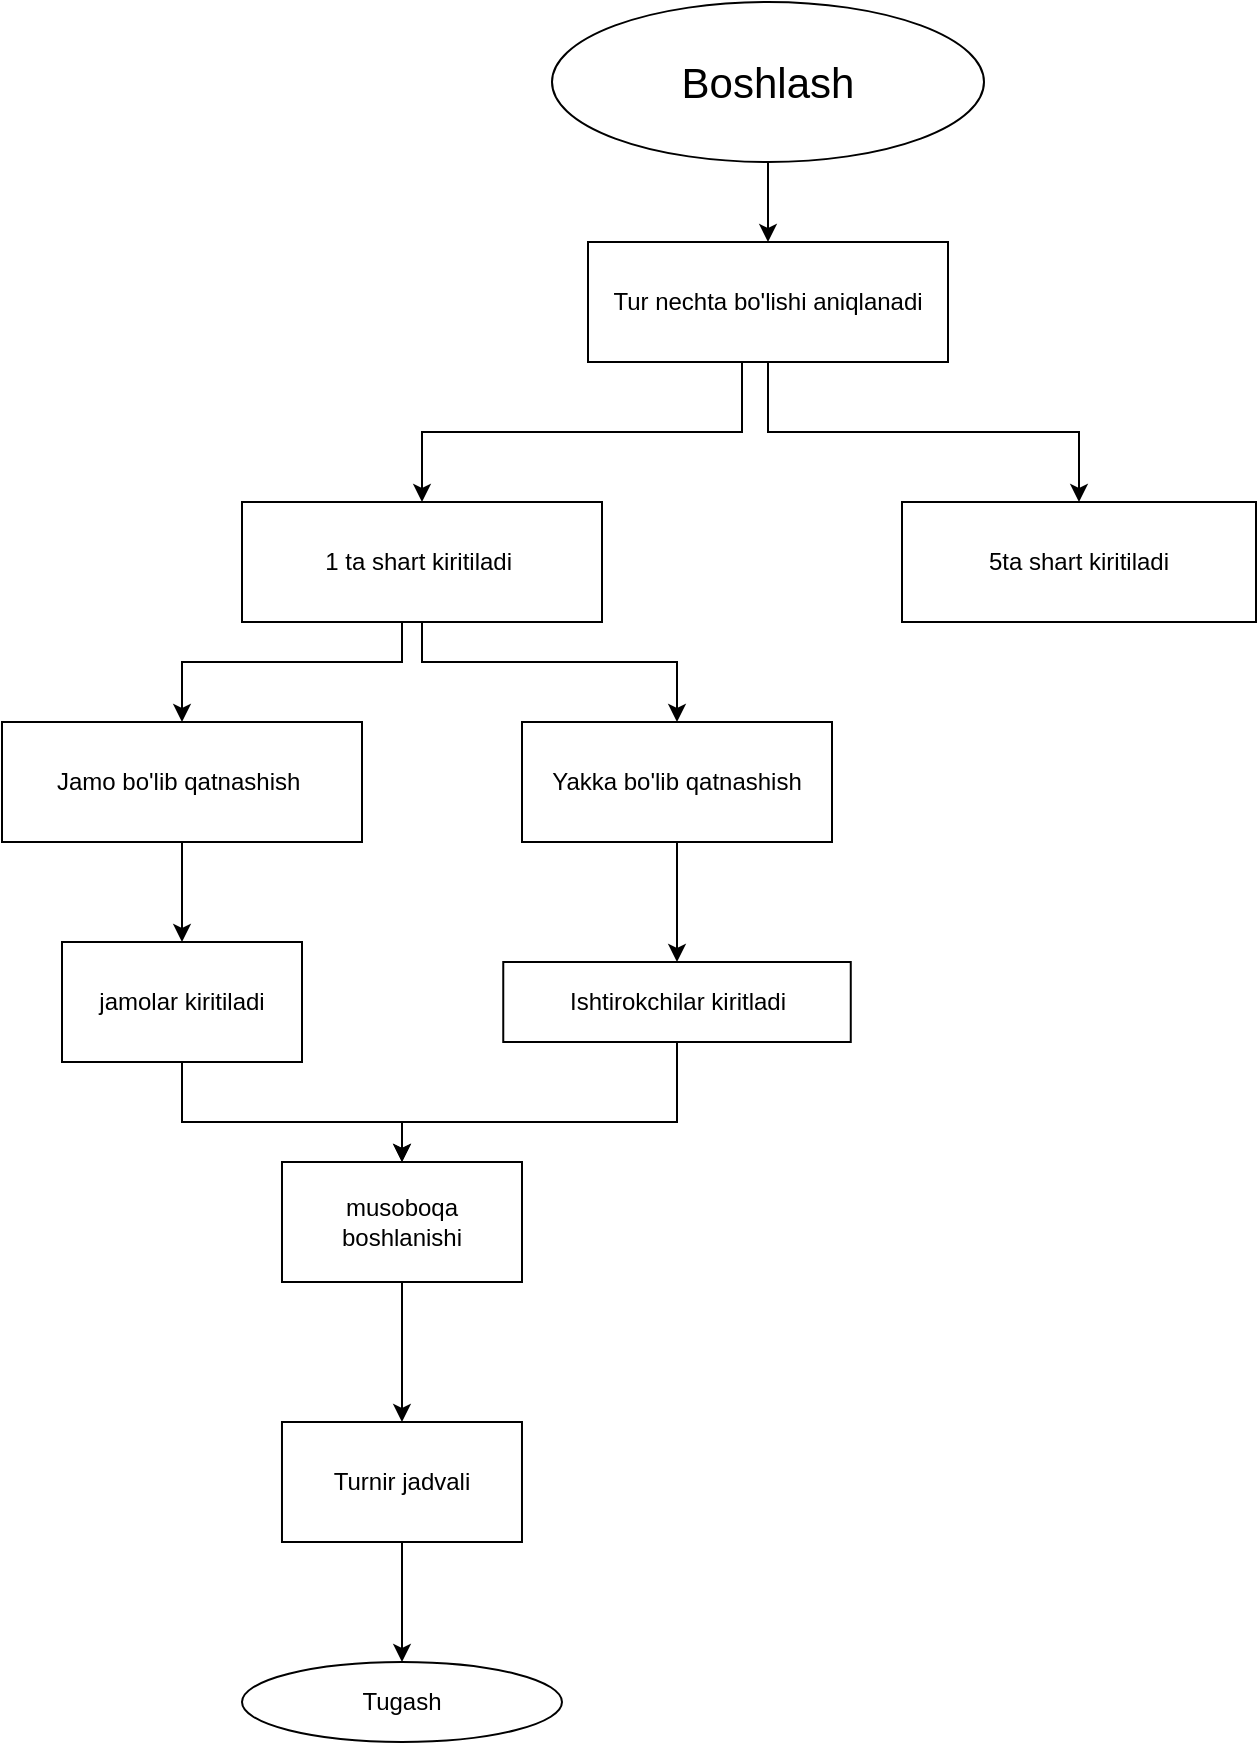 <mxfile version="22.1.18" type="github">
  <diagram id="C5RBs43oDa-KdzZeNtuy" name="Page-1">
    <mxGraphModel dx="1500" dy="813" grid="1" gridSize="10" guides="1" tooltips="1" connect="1" arrows="1" fold="1" page="1" pageScale="1" pageWidth="827" pageHeight="1169" math="0" shadow="0">
      <root>
        <mxCell id="WIyWlLk6GJQsqaUBKTNV-0" />
        <mxCell id="WIyWlLk6GJQsqaUBKTNV-1" parent="WIyWlLk6GJQsqaUBKTNV-0" />
        <mxCell id="oBnO-SRhFLb10J7weYcZ-2" value="" style="edgeStyle=orthogonalEdgeStyle;rounded=0;orthogonalLoop=1;jettySize=auto;html=1;" edge="1" parent="WIyWlLk6GJQsqaUBKTNV-1" source="oBnO-SRhFLb10J7weYcZ-0" target="oBnO-SRhFLb10J7weYcZ-3">
          <mxGeometry relative="1" as="geometry">
            <mxPoint x="413" y="190" as="targetPoint" />
          </mxGeometry>
        </mxCell>
        <mxCell id="oBnO-SRhFLb10J7weYcZ-0" value="&lt;font style=&quot;font-size: 21px;&quot;&gt;Boshlash&lt;/font&gt;" style="ellipse;whiteSpace=wrap;html=1;" vertex="1" parent="WIyWlLk6GJQsqaUBKTNV-1">
          <mxGeometry x="305" y="20" width="216" height="80" as="geometry" />
        </mxCell>
        <mxCell id="oBnO-SRhFLb10J7weYcZ-6" value="" style="edgeStyle=orthogonalEdgeStyle;rounded=0;orthogonalLoop=1;jettySize=auto;html=1;" edge="1" parent="WIyWlLk6GJQsqaUBKTNV-1" source="oBnO-SRhFLb10J7weYcZ-3" target="oBnO-SRhFLb10J7weYcZ-5">
          <mxGeometry relative="1" as="geometry">
            <Array as="points">
              <mxPoint x="400" y="235" />
              <mxPoint x="240" y="235" />
            </Array>
          </mxGeometry>
        </mxCell>
        <mxCell id="oBnO-SRhFLb10J7weYcZ-8" value="" style="edgeStyle=orthogonalEdgeStyle;rounded=0;orthogonalLoop=1;jettySize=auto;html=1;" edge="1" parent="WIyWlLk6GJQsqaUBKTNV-1" source="oBnO-SRhFLb10J7weYcZ-3" target="oBnO-SRhFLb10J7weYcZ-7">
          <mxGeometry relative="1" as="geometry" />
        </mxCell>
        <mxCell id="oBnO-SRhFLb10J7weYcZ-3" value="Tur nechta bo&#39;lishi aniqlanadi" style="rounded=0;whiteSpace=wrap;html=1;" vertex="1" parent="WIyWlLk6GJQsqaUBKTNV-1">
          <mxGeometry x="323" y="140" width="180" height="60" as="geometry" />
        </mxCell>
        <mxCell id="oBnO-SRhFLb10J7weYcZ-4" style="edgeStyle=orthogonalEdgeStyle;rounded=0;orthogonalLoop=1;jettySize=auto;html=1;exitX=0.5;exitY=1;exitDx=0;exitDy=0;" edge="1" parent="WIyWlLk6GJQsqaUBKTNV-1" source="oBnO-SRhFLb10J7weYcZ-3" target="oBnO-SRhFLb10J7weYcZ-3">
          <mxGeometry relative="1" as="geometry" />
        </mxCell>
        <mxCell id="oBnO-SRhFLb10J7weYcZ-10" value="" style="edgeStyle=orthogonalEdgeStyle;rounded=0;orthogonalLoop=1;jettySize=auto;html=1;entryX=0.5;entryY=0;entryDx=0;entryDy=0;" edge="1" parent="WIyWlLk6GJQsqaUBKTNV-1" source="oBnO-SRhFLb10J7weYcZ-5" target="oBnO-SRhFLb10J7weYcZ-9">
          <mxGeometry relative="1" as="geometry">
            <Array as="points">
              <mxPoint x="230" y="350" />
              <mxPoint x="120" y="350" />
            </Array>
          </mxGeometry>
        </mxCell>
        <mxCell id="oBnO-SRhFLb10J7weYcZ-17" style="edgeStyle=orthogonalEdgeStyle;rounded=0;orthogonalLoop=1;jettySize=auto;html=1;entryX=0.5;entryY=0;entryDx=0;entryDy=0;" edge="1" parent="WIyWlLk6GJQsqaUBKTNV-1" source="oBnO-SRhFLb10J7weYcZ-5" target="oBnO-SRhFLb10J7weYcZ-15">
          <mxGeometry relative="1" as="geometry">
            <Array as="points">
              <mxPoint x="240" y="350" />
              <mxPoint x="367" y="350" />
            </Array>
          </mxGeometry>
        </mxCell>
        <mxCell id="oBnO-SRhFLb10J7weYcZ-5" value="1 ta shart kiritiladi&amp;nbsp;" style="rounded=0;whiteSpace=wrap;html=1;" vertex="1" parent="WIyWlLk6GJQsqaUBKTNV-1">
          <mxGeometry x="150" y="270" width="180" height="60" as="geometry" />
        </mxCell>
        <mxCell id="oBnO-SRhFLb10J7weYcZ-7" value="5ta shart kiritiladi" style="whiteSpace=wrap;html=1;rounded=0;" vertex="1" parent="WIyWlLk6GJQsqaUBKTNV-1">
          <mxGeometry x="480" y="270" width="177" height="60" as="geometry" />
        </mxCell>
        <mxCell id="oBnO-SRhFLb10J7weYcZ-18" style="edgeStyle=orthogonalEdgeStyle;rounded=0;orthogonalLoop=1;jettySize=auto;html=1;" edge="1" parent="WIyWlLk6GJQsqaUBKTNV-1" source="oBnO-SRhFLb10J7weYcZ-9" target="oBnO-SRhFLb10J7weYcZ-19">
          <mxGeometry relative="1" as="geometry">
            <mxPoint x="120" y="510" as="targetPoint" />
          </mxGeometry>
        </mxCell>
        <mxCell id="oBnO-SRhFLb10J7weYcZ-9" value="Jamo bo&#39;lib qatnashish&amp;nbsp;" style="rounded=0;whiteSpace=wrap;html=1;" vertex="1" parent="WIyWlLk6GJQsqaUBKTNV-1">
          <mxGeometry x="30" y="380" width="180" height="60" as="geometry" />
        </mxCell>
        <mxCell id="oBnO-SRhFLb10J7weYcZ-25" value="" style="edgeStyle=orthogonalEdgeStyle;rounded=0;orthogonalLoop=1;jettySize=auto;html=1;" edge="1" parent="WIyWlLk6GJQsqaUBKTNV-1" source="oBnO-SRhFLb10J7weYcZ-15" target="oBnO-SRhFLb10J7weYcZ-24">
          <mxGeometry relative="1" as="geometry" />
        </mxCell>
        <mxCell id="oBnO-SRhFLb10J7weYcZ-15" value="Yakka bo&#39;lib qatnashish" style="rounded=0;whiteSpace=wrap;html=1;" vertex="1" parent="WIyWlLk6GJQsqaUBKTNV-1">
          <mxGeometry x="290" y="380" width="155" height="60" as="geometry" />
        </mxCell>
        <mxCell id="oBnO-SRhFLb10J7weYcZ-29" style="edgeStyle=orthogonalEdgeStyle;rounded=0;orthogonalLoop=1;jettySize=auto;html=1;" edge="1" parent="WIyWlLk6GJQsqaUBKTNV-1" source="oBnO-SRhFLb10J7weYcZ-19" target="oBnO-SRhFLb10J7weYcZ-26">
          <mxGeometry relative="1" as="geometry">
            <Array as="points">
              <mxPoint x="120" y="580" />
              <mxPoint x="230" y="580" />
            </Array>
          </mxGeometry>
        </mxCell>
        <mxCell id="oBnO-SRhFLb10J7weYcZ-19" value="jamolar kiritiladi" style="rounded=0;whiteSpace=wrap;html=1;" vertex="1" parent="WIyWlLk6GJQsqaUBKTNV-1">
          <mxGeometry x="60" y="490" width="120" height="60" as="geometry" />
        </mxCell>
        <mxCell id="oBnO-SRhFLb10J7weYcZ-23" value="" style="edgeStyle=orthogonalEdgeStyle;rounded=0;orthogonalLoop=1;jettySize=auto;html=1;" edge="1" parent="WIyWlLk6GJQsqaUBKTNV-1" source="oBnO-SRhFLb10J7weYcZ-20" target="oBnO-SRhFLb10J7weYcZ-22">
          <mxGeometry relative="1" as="geometry" />
        </mxCell>
        <mxCell id="oBnO-SRhFLb10J7weYcZ-20" value="Turnir jadvali" style="whiteSpace=wrap;html=1;rounded=0;" vertex="1" parent="WIyWlLk6GJQsqaUBKTNV-1">
          <mxGeometry x="169.99" y="730" width="120" height="60" as="geometry" />
        </mxCell>
        <mxCell id="oBnO-SRhFLb10J7weYcZ-22" value="Tugash" style="ellipse;whiteSpace=wrap;html=1;rounded=0;" vertex="1" parent="WIyWlLk6GJQsqaUBKTNV-1">
          <mxGeometry x="150" y="850" width="160" height="40" as="geometry" />
        </mxCell>
        <mxCell id="oBnO-SRhFLb10J7weYcZ-27" value="" style="edgeStyle=orthogonalEdgeStyle;rounded=0;orthogonalLoop=1;jettySize=auto;html=1;" edge="1" parent="WIyWlLk6GJQsqaUBKTNV-1" source="oBnO-SRhFLb10J7weYcZ-24" target="oBnO-SRhFLb10J7weYcZ-26">
          <mxGeometry relative="1" as="geometry">
            <Array as="points">
              <mxPoint x="367" y="580" />
              <mxPoint x="230" y="580" />
            </Array>
          </mxGeometry>
        </mxCell>
        <mxCell id="oBnO-SRhFLb10J7weYcZ-24" value="Ishtirokchilar kiritladi" style="whiteSpace=wrap;html=1;rounded=0;" vertex="1" parent="WIyWlLk6GJQsqaUBKTNV-1">
          <mxGeometry x="280.63" y="500" width="173.75" height="40" as="geometry" />
        </mxCell>
        <mxCell id="oBnO-SRhFLb10J7weYcZ-30" style="edgeStyle=orthogonalEdgeStyle;rounded=0;orthogonalLoop=1;jettySize=auto;html=1;exitX=0.5;exitY=1;exitDx=0;exitDy=0;entryX=0.5;entryY=0;entryDx=0;entryDy=0;" edge="1" parent="WIyWlLk6GJQsqaUBKTNV-1" source="oBnO-SRhFLb10J7weYcZ-26" target="oBnO-SRhFLb10J7weYcZ-20">
          <mxGeometry relative="1" as="geometry" />
        </mxCell>
        <mxCell id="oBnO-SRhFLb10J7weYcZ-26" value="musoboqa boshlanishi" style="whiteSpace=wrap;html=1;rounded=0;" vertex="1" parent="WIyWlLk6GJQsqaUBKTNV-1">
          <mxGeometry x="169.995" y="600" width="120" height="60" as="geometry" />
        </mxCell>
      </root>
    </mxGraphModel>
  </diagram>
</mxfile>
